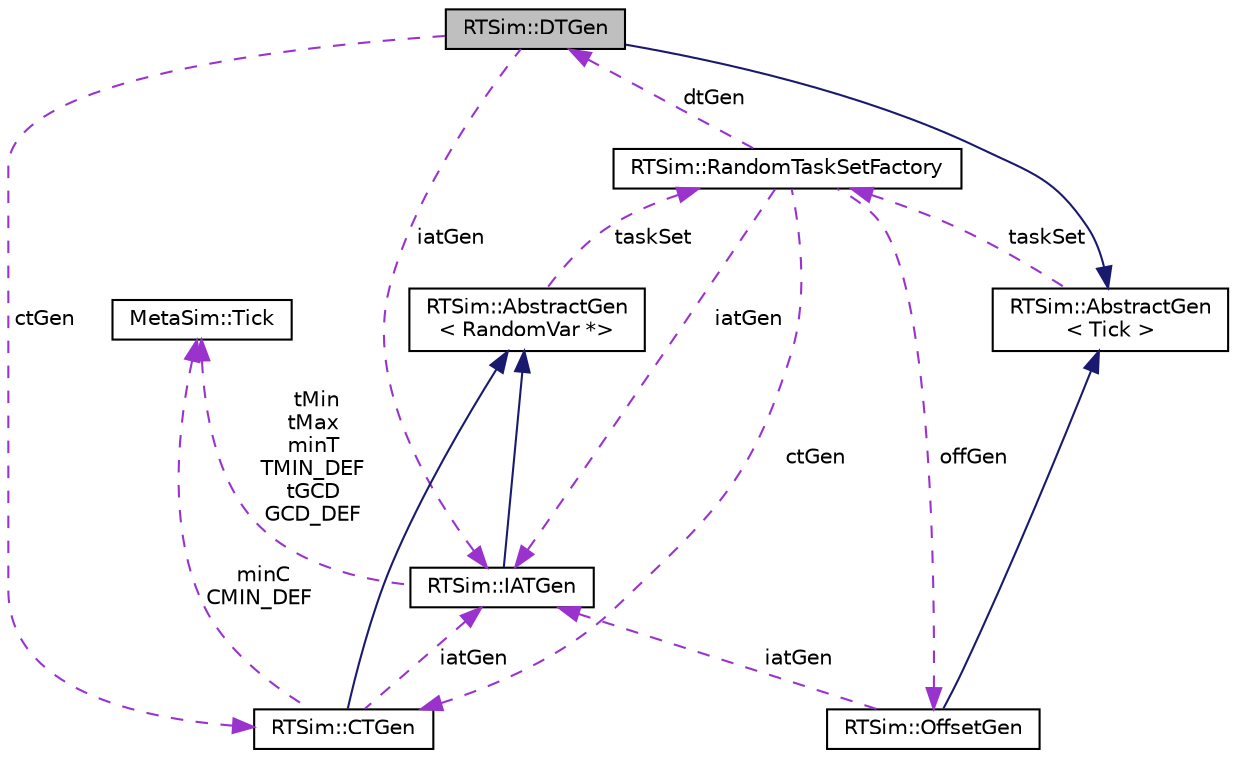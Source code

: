 digraph "RTSim::DTGen"
{
  edge [fontname="Helvetica",fontsize="10",labelfontname="Helvetica",labelfontsize="10"];
  node [fontname="Helvetica",fontsize="10",shape=record];
  Node5 [label="RTSim::DTGen",height=0.2,width=0.4,color="black", fillcolor="grey75", style="filled", fontcolor="black"];
  Node6 -> Node5 [dir="back",color="midnightblue",fontsize="10",style="solid",fontname="Helvetica"];
  Node6 [label="RTSim::AbstractGen\l\< Tick \>",height=0.2,width=0.4,color="black", fillcolor="white", style="filled",URL="$classRTSim_1_1AbstractGen.html"];
  Node7 -> Node6 [dir="back",color="darkorchid3",fontsize="10",style="dashed",label=" taskSet" ,fontname="Helvetica"];
  Node7 [label="RTSim::RandomTaskSetFactory",height=0.2,width=0.4,color="black", fillcolor="white", style="filled",URL="$classRTSim_1_1RandomTaskSetFactory.html"];
  Node8 -> Node7 [dir="back",color="darkorchid3",fontsize="10",style="dashed",label=" offGen" ,fontname="Helvetica"];
  Node8 [label="RTSim::OffsetGen",height=0.2,width=0.4,color="black", fillcolor="white", style="filled",URL="$classRTSim_1_1OffsetGen.html"];
  Node6 -> Node8 [dir="back",color="midnightblue",fontsize="10",style="solid",fontname="Helvetica"];
  Node9 -> Node8 [dir="back",color="darkorchid3",fontsize="10",style="dashed",label=" iatGen" ,fontname="Helvetica"];
  Node9 [label="RTSim::IATGen",height=0.2,width=0.4,color="black", fillcolor="white", style="filled",URL="$classRTSim_1_1IATGen.html"];
  Node10 -> Node9 [dir="back",color="midnightblue",fontsize="10",style="solid",fontname="Helvetica"];
  Node10 [label="RTSim::AbstractGen\l\< RandomVar *\>",height=0.2,width=0.4,color="black", fillcolor="white", style="filled",URL="$classRTSim_1_1AbstractGen.html"];
  Node7 -> Node10 [dir="back",color="darkorchid3",fontsize="10",style="dashed",label=" taskSet" ,fontname="Helvetica"];
  Node11 -> Node9 [dir="back",color="darkorchid3",fontsize="10",style="dashed",label=" tMin\ntMax\nminT\nTMIN_DEF\ntGCD\nGCD_DEF" ,fontname="Helvetica"];
  Node11 [label="MetaSim::Tick",height=0.2,width=0.4,color="black", fillcolor="white", style="filled",URL="$classMetaSim_1_1Tick.html"];
  Node5 -> Node7 [dir="back",color="darkorchid3",fontsize="10",style="dashed",label=" dtGen" ,fontname="Helvetica"];
  Node12 -> Node7 [dir="back",color="darkorchid3",fontsize="10",style="dashed",label=" ctGen" ,fontname="Helvetica"];
  Node12 [label="RTSim::CTGen",height=0.2,width=0.4,color="black", fillcolor="white", style="filled",URL="$classRTSim_1_1CTGen.html"];
  Node10 -> Node12 [dir="back",color="midnightblue",fontsize="10",style="solid",fontname="Helvetica"];
  Node11 -> Node12 [dir="back",color="darkorchid3",fontsize="10",style="dashed",label=" minC\nCMIN_DEF" ,fontname="Helvetica"];
  Node9 -> Node12 [dir="back",color="darkorchid3",fontsize="10",style="dashed",label=" iatGen" ,fontname="Helvetica"];
  Node9 -> Node7 [dir="back",color="darkorchid3",fontsize="10",style="dashed",label=" iatGen" ,fontname="Helvetica"];
  Node12 -> Node5 [dir="back",color="darkorchid3",fontsize="10",style="dashed",label=" ctGen" ,fontname="Helvetica"];
  Node9 -> Node5 [dir="back",color="darkorchid3",fontsize="10",style="dashed",label=" iatGen" ,fontname="Helvetica"];
}
